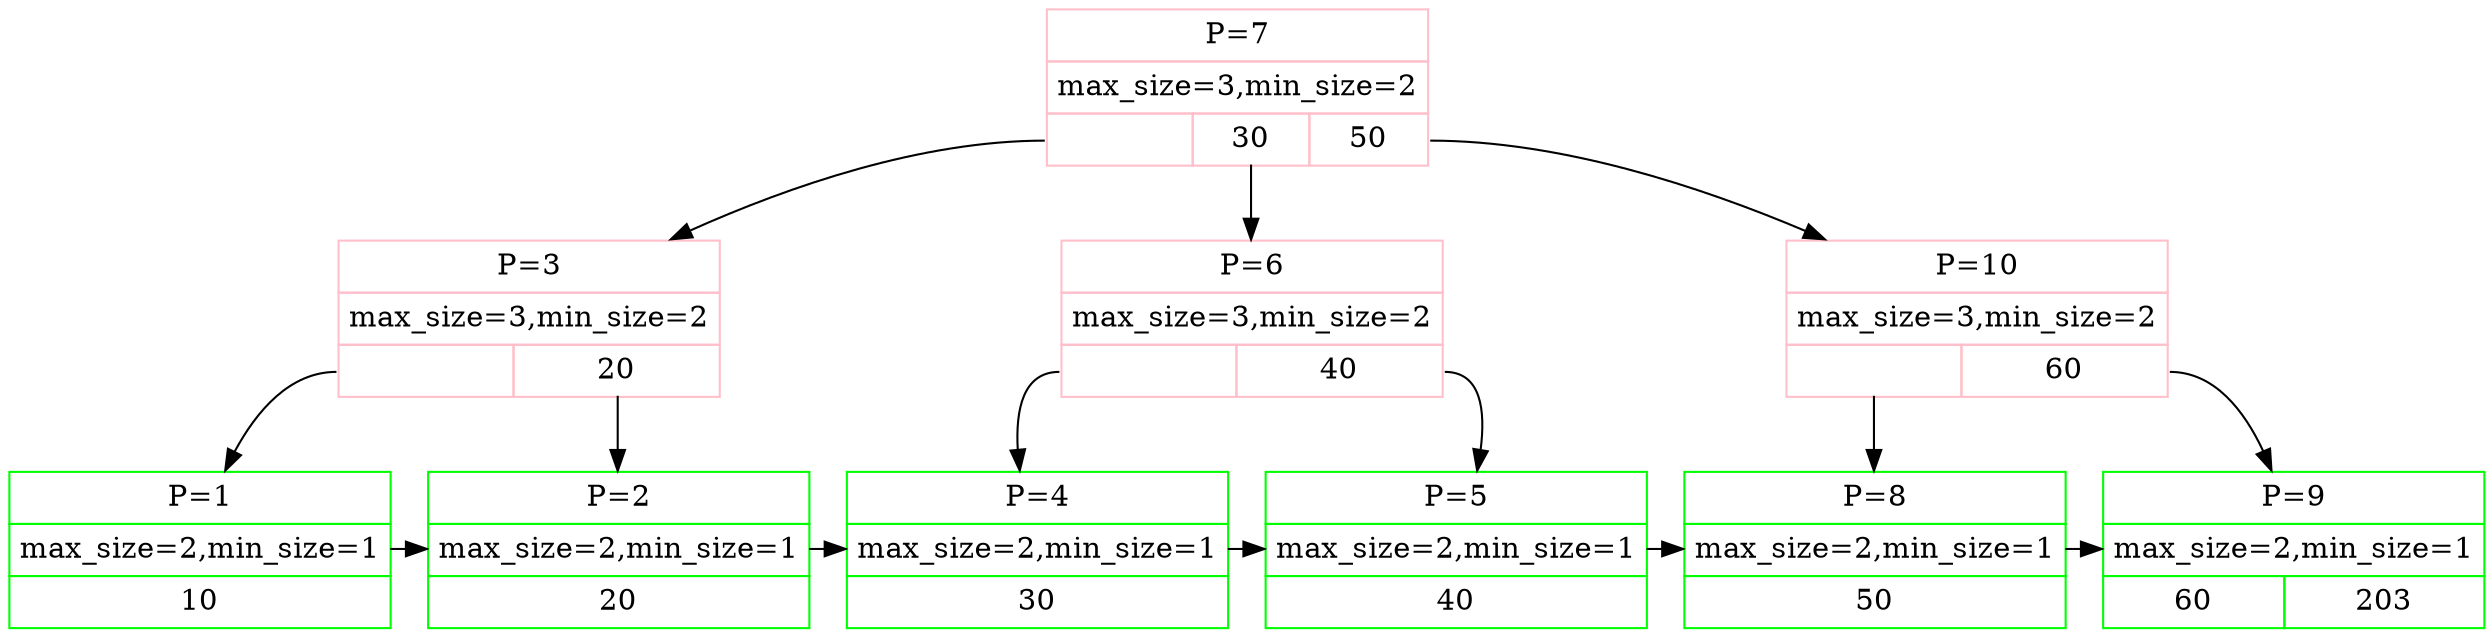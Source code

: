 digraph G {
INT_7[shape=plain color=pink label=<<TABLE BORDER="0" CELLBORDER="1" CELLSPACING="0" CELLPADDING="4">
<TR><TD COLSPAN="3">P=7</TD></TR>
<TR><TD COLSPAN="3">max_size=3,min_size=2</TD></TR>
<TR><TD PORT="p3"> </TD>
<TD PORT="p6">30</TD>
<TD PORT="p10">50</TD>
</TR></TABLE>>];
INT_3[shape=plain color=pink label=<<TABLE BORDER="0" CELLBORDER="1" CELLSPACING="0" CELLPADDING="4">
<TR><TD COLSPAN="2">P=3</TD></TR>
<TR><TD COLSPAN="2">max_size=3,min_size=2</TD></TR>
<TR><TD PORT="p1"> </TD>
<TD PORT="p2">20</TD>
</TR></TABLE>>];
INT_7:p3 -> INT_3;
LEAF_1[shape=plain color=green label=<<TABLE BORDER="0" CELLBORDER="1" CELLSPACING="0" CELLPADDING="4">
<TR><TD COLSPAN="1">P=1</TD></TR>
<TR><TD COLSPAN="1">max_size=2,min_size=1</TD></TR>
<TR><TD>10</TD>
</TR></TABLE>>];
LEAF_1 -> LEAF_2;
{rank=same LEAF_1 LEAF_2};
INT_3:p1 -> LEAF_1;
LEAF_2[shape=plain color=green label=<<TABLE BORDER="0" CELLBORDER="1" CELLSPACING="0" CELLPADDING="4">
<TR><TD COLSPAN="1">P=2</TD></TR>
<TR><TD COLSPAN="1">max_size=2,min_size=1</TD></TR>
<TR><TD>20</TD>
</TR></TABLE>>];
LEAF_2 -> LEAF_4;
{rank=same LEAF_2 LEAF_4};
INT_3:p2 -> LEAF_2;
INT_6[shape=plain color=pink label=<<TABLE BORDER="0" CELLBORDER="1" CELLSPACING="0" CELLPADDING="4">
<TR><TD COLSPAN="2">P=6</TD></TR>
<TR><TD COLSPAN="2">max_size=3,min_size=2</TD></TR>
<TR><TD PORT="p4"> </TD>
<TD PORT="p5">40</TD>
</TR></TABLE>>];
INT_7:p6 -> INT_6;
LEAF_4[shape=plain color=green label=<<TABLE BORDER="0" CELLBORDER="1" CELLSPACING="0" CELLPADDING="4">
<TR><TD COLSPAN="1">P=4</TD></TR>
<TR><TD COLSPAN="1">max_size=2,min_size=1</TD></TR>
<TR><TD>30</TD>
</TR></TABLE>>];
LEAF_4 -> LEAF_5;
{rank=same LEAF_4 LEAF_5};
INT_6:p4 -> LEAF_4;
LEAF_5[shape=plain color=green label=<<TABLE BORDER="0" CELLBORDER="1" CELLSPACING="0" CELLPADDING="4">
<TR><TD COLSPAN="1">P=5</TD></TR>
<TR><TD COLSPAN="1">max_size=2,min_size=1</TD></TR>
<TR><TD>40</TD>
</TR></TABLE>>];
LEAF_5 -> LEAF_8;
{rank=same LEAF_5 LEAF_8};
INT_6:p5 -> LEAF_5;
{rank=same INT_3 INT_6};
INT_10[shape=plain color=pink label=<<TABLE BORDER="0" CELLBORDER="1" CELLSPACING="0" CELLPADDING="4">
<TR><TD COLSPAN="2">P=10</TD></TR>
<TR><TD COLSPAN="2">max_size=3,min_size=2</TD></TR>
<TR><TD PORT="p8"> </TD>
<TD PORT="p9">60</TD>
</TR></TABLE>>];
INT_7:p10 -> INT_10;
LEAF_8[shape=plain color=green label=<<TABLE BORDER="0" CELLBORDER="1" CELLSPACING="0" CELLPADDING="4">
<TR><TD COLSPAN="1">P=8</TD></TR>
<TR><TD COLSPAN="1">max_size=2,min_size=1</TD></TR>
<TR><TD>50</TD>
</TR></TABLE>>];
LEAF_8 -> LEAF_9;
{rank=same LEAF_8 LEAF_9};
INT_10:p8 -> LEAF_8;
LEAF_9[shape=plain color=green label=<<TABLE BORDER="0" CELLBORDER="1" CELLSPACING="0" CELLPADDING="4">
<TR><TD COLSPAN="2">P=9</TD></TR>
<TR><TD COLSPAN="2">max_size=2,min_size=1</TD></TR>
<TR><TD>60</TD>
<TD>203</TD>
</TR></TABLE>>];
INT_10:p9 -> LEAF_9;
{rank=same INT_6 INT_10};
}

